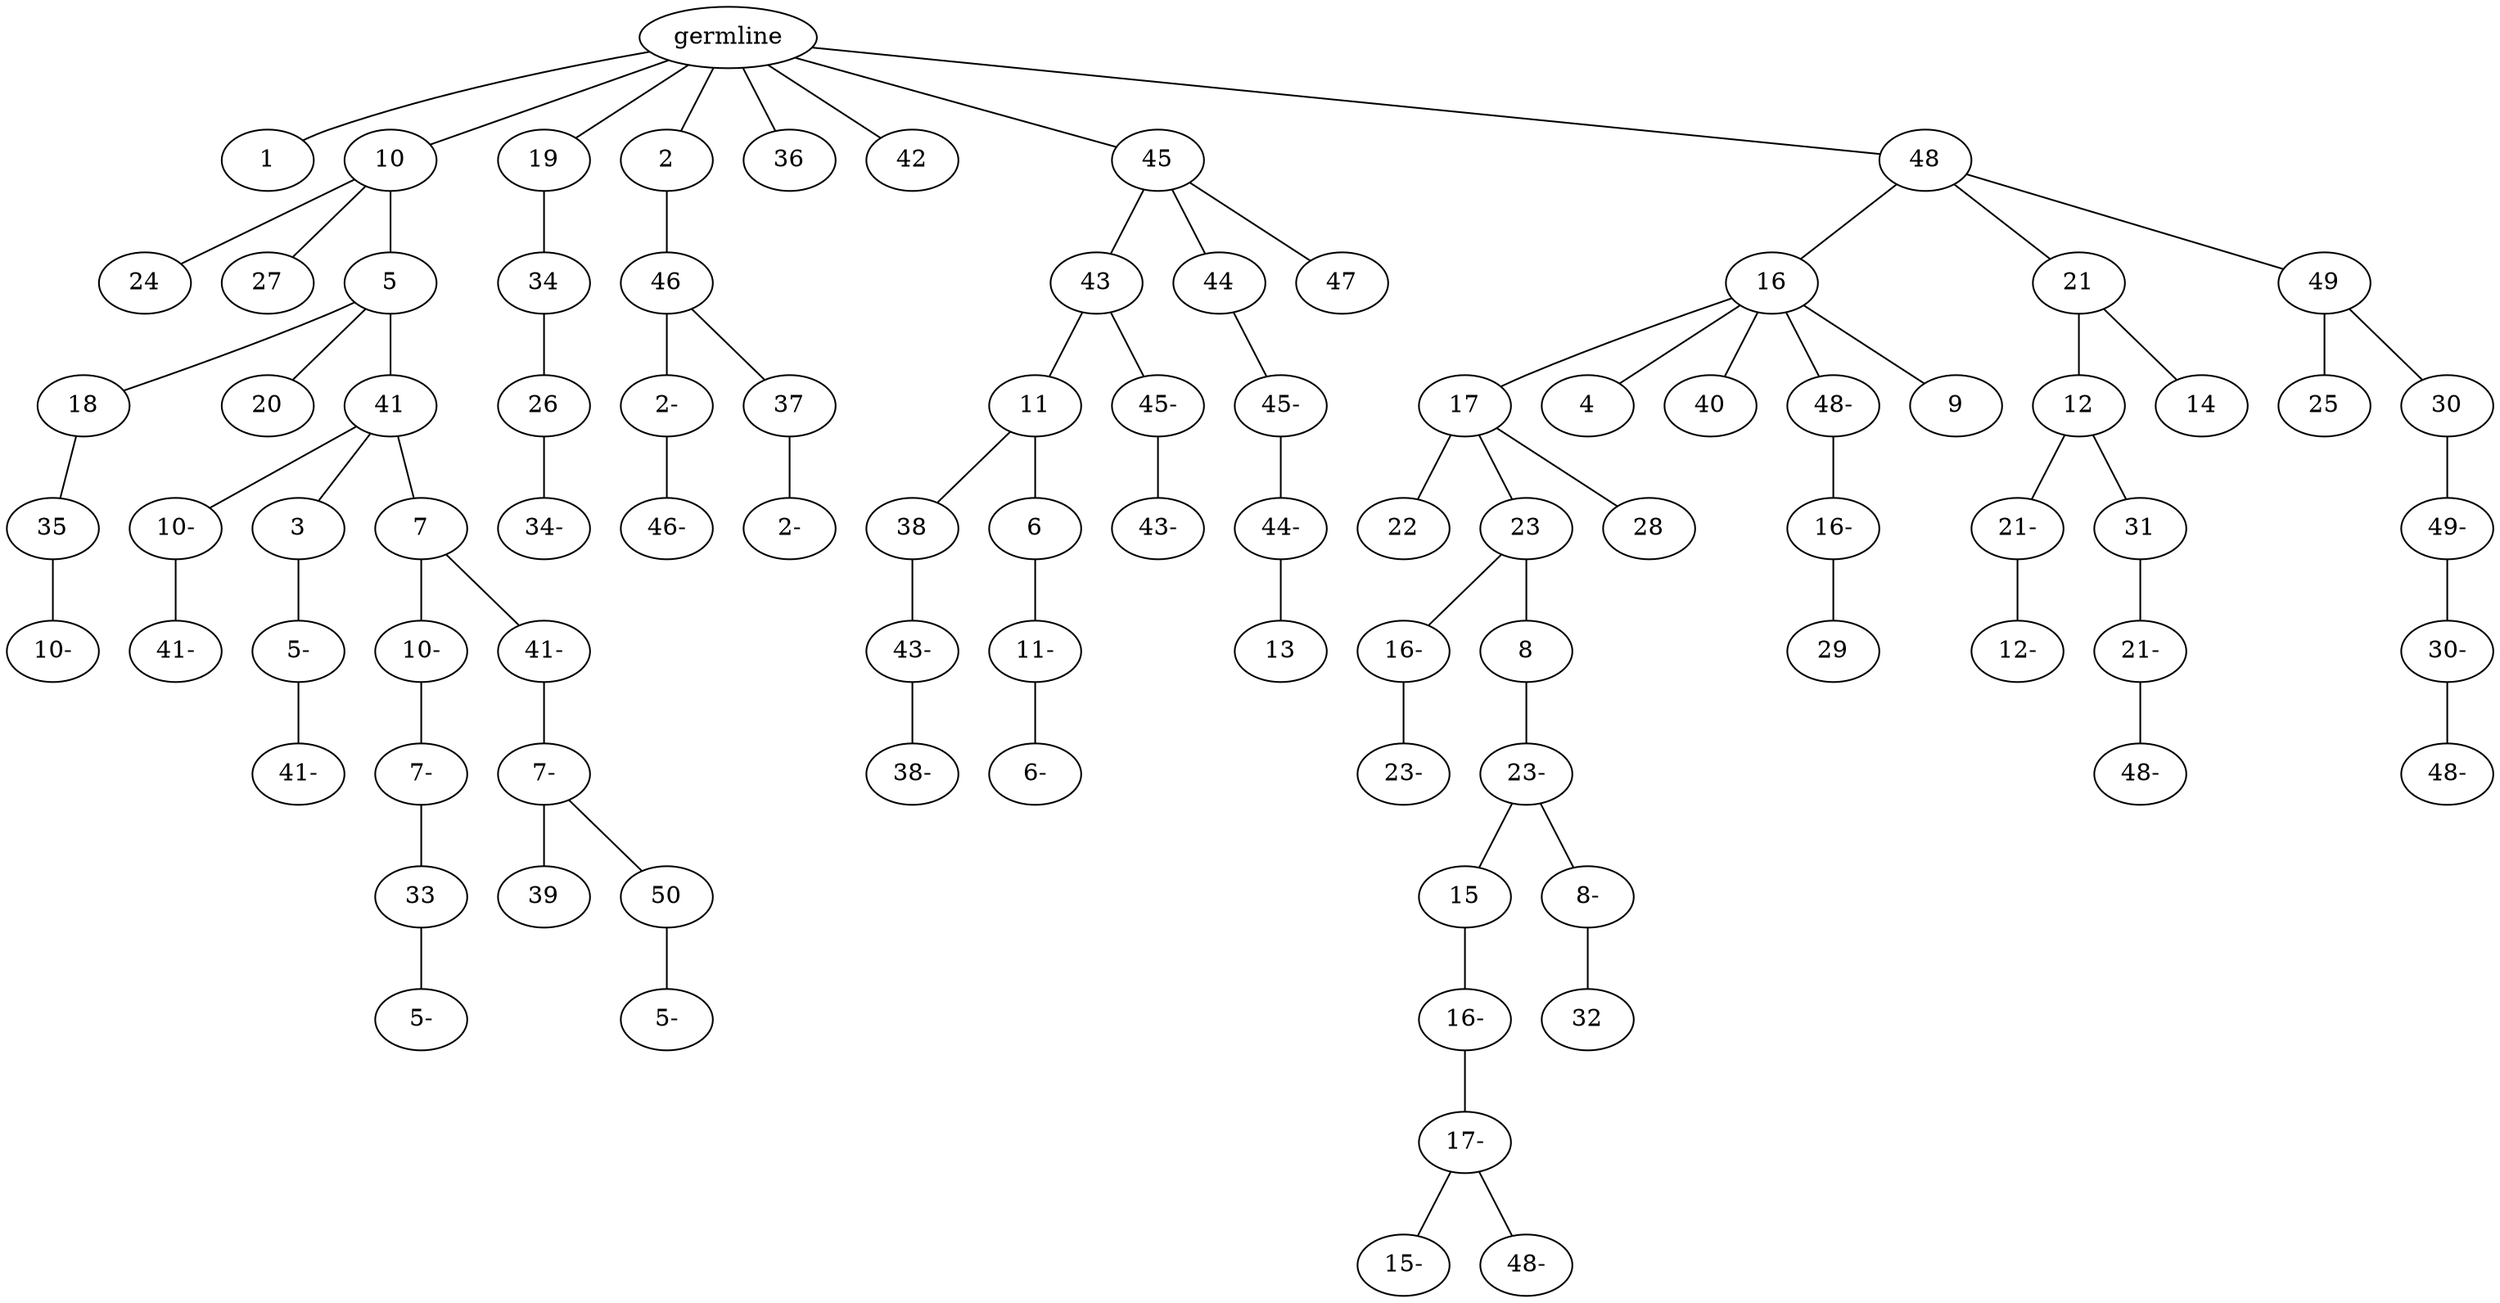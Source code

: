 graph tree {
    "139768163871568" [label="germline"];
    "139768163611936" [label="1"];
    "139768163533824" [label="10"];
    "139768163927568" [label="24"];
    "139768163803088" [label="27"];
    "139768163800304" [label="5"];
    "139768163560464" [label="18"];
    "139768163560512" [label="35"];
    "139768163557584" [label="10-"];
    "139768163558688" [label="20"];
    "139768163560608" [label="41"];
    "139768163559408" [label="10-"];
    "139768163560944" [label="41-"];
    "139768163558832" [label="3"];
    "139768163561328" [label="5-"];
    "139768163561232" [label="41-"];
    "139768163560224" [label="7"];
    "139768163559936" [label="10-"];
    "139768163559744" [label="7-"];
    "139768163558976" [label="33"];
    "139768163559504" [label="5-"];
    "139768163559168" [label="41-"];
    "139768163560896" [label="7-"];
    "139768163557440" [label="39"];
    "139768163141712" [label="50"];
    "139768163141184" [label="5-"];
    "139768164780208" [label="19"];
    "139768163799152" [label="34"];
    "139768163560128" [label="26"];
    "139768163558928" [label="34-"];
    "139768163532960" [label="2"];
    "139768163557824" [label="46"];
    "139768163559552" [label="2-"];
    "139768163140128" [label="46-"];
    "139768163560320" [label="37"];
    "139768163142816" [label="2-"];
    "139768163926368" [label="36"];
    "139768163380720" [label="42"];
    "139768163559984" [label="45"];
    "139768163142240" [label="43"];
    "139768163140176" [label="11"];
    "139768164771584" [label="38"];
    "139768163961920" [label="43-"];
    "139768163961728" [label="38-"];
    "139768164773072" [label="6"];
    "139768163962688" [label="11-"];
    "139768163961344" [label="6-"];
    "139768163141280" [label="45-"];
    "139768163961248" [label="43-"];
    "139768163139648" [label="44"];
    "139768163960768" [label="45-"];
    "139768163961488" [label="44-"];
    "139768163962208" [label="13"];
    "139768163139936" [label="47"];
    "139768163561040" [label="48"];
    "139768164770960" [label="16"];
    "139768163958896" [label="17"];
    "139768163338416" [label="22"];
    "139768163337888" [label="23"];
    "139768163338752" [label="16-"];
    "139768163337312" [label="23-"];
    "139768163339568" [label="8"];
    "139768163339136" [label="23-"];
    "139768163337984" [label="15"];
    "139768164147792" [label="16-"];
    "139768164149328" [label="17-"];
    "139768164151200" [label="15-"];
    "139768163048512" [label="48-"];
    "139768163338224" [label="8-"];
    "139768164150528" [label="32"];
    "139768164496768" [label="28"];
    "139768163962784" [label="4"];
    "139768163961200" [label="40"];
    "139768163962448" [label="48-"];
    "139768163339328" [label="16-"];
    "139768164147408" [label="29"];
    "139768163960240" [label="9"];
    "139768164497968" [label="21"];
    "139768163338560" [label="12"];
    "139768164150576" [label="21-"];
    "139768164150144" [label="12-"];
    "139768164147840" [label="31"];
    "139768163384096" [label="21-"];
    "139768163383184" [label="48-"];
    "139768163336448" [label="14"];
    "139768163962496" [label="49"];
    "139768164150960" [label="25"];
    "139768164149520" [label="30"];
    "139768163384816" [label="49-"];
    "139768163384384" [label="30-"];
    "139768163384672" [label="48-"];
    "139768163871568" -- "139768163611936";
    "139768163871568" -- "139768163533824";
    "139768163871568" -- "139768164780208";
    "139768163871568" -- "139768163532960";
    "139768163871568" -- "139768163926368";
    "139768163871568" -- "139768163380720";
    "139768163871568" -- "139768163559984";
    "139768163871568" -- "139768163561040";
    "139768163533824" -- "139768163927568";
    "139768163533824" -- "139768163803088";
    "139768163533824" -- "139768163800304";
    "139768163800304" -- "139768163560464";
    "139768163800304" -- "139768163558688";
    "139768163800304" -- "139768163560608";
    "139768163560464" -- "139768163560512";
    "139768163560512" -- "139768163557584";
    "139768163560608" -- "139768163559408";
    "139768163560608" -- "139768163558832";
    "139768163560608" -- "139768163560224";
    "139768163559408" -- "139768163560944";
    "139768163558832" -- "139768163561328";
    "139768163561328" -- "139768163561232";
    "139768163560224" -- "139768163559936";
    "139768163560224" -- "139768163559168";
    "139768163559936" -- "139768163559744";
    "139768163559744" -- "139768163558976";
    "139768163558976" -- "139768163559504";
    "139768163559168" -- "139768163560896";
    "139768163560896" -- "139768163557440";
    "139768163560896" -- "139768163141712";
    "139768163141712" -- "139768163141184";
    "139768164780208" -- "139768163799152";
    "139768163799152" -- "139768163560128";
    "139768163560128" -- "139768163558928";
    "139768163532960" -- "139768163557824";
    "139768163557824" -- "139768163559552";
    "139768163557824" -- "139768163560320";
    "139768163559552" -- "139768163140128";
    "139768163560320" -- "139768163142816";
    "139768163559984" -- "139768163142240";
    "139768163559984" -- "139768163139648";
    "139768163559984" -- "139768163139936";
    "139768163142240" -- "139768163140176";
    "139768163142240" -- "139768163141280";
    "139768163140176" -- "139768164771584";
    "139768163140176" -- "139768164773072";
    "139768164771584" -- "139768163961920";
    "139768163961920" -- "139768163961728";
    "139768164773072" -- "139768163962688";
    "139768163962688" -- "139768163961344";
    "139768163141280" -- "139768163961248";
    "139768163139648" -- "139768163960768";
    "139768163960768" -- "139768163961488";
    "139768163961488" -- "139768163962208";
    "139768163561040" -- "139768164770960";
    "139768163561040" -- "139768164497968";
    "139768163561040" -- "139768163962496";
    "139768164770960" -- "139768163958896";
    "139768164770960" -- "139768163962784";
    "139768164770960" -- "139768163961200";
    "139768164770960" -- "139768163962448";
    "139768164770960" -- "139768163960240";
    "139768163958896" -- "139768163338416";
    "139768163958896" -- "139768163337888";
    "139768163958896" -- "139768164496768";
    "139768163337888" -- "139768163338752";
    "139768163337888" -- "139768163339568";
    "139768163338752" -- "139768163337312";
    "139768163339568" -- "139768163339136";
    "139768163339136" -- "139768163337984";
    "139768163339136" -- "139768163338224";
    "139768163337984" -- "139768164147792";
    "139768164147792" -- "139768164149328";
    "139768164149328" -- "139768164151200";
    "139768164149328" -- "139768163048512";
    "139768163338224" -- "139768164150528";
    "139768163962448" -- "139768163339328";
    "139768163339328" -- "139768164147408";
    "139768164497968" -- "139768163338560";
    "139768164497968" -- "139768163336448";
    "139768163338560" -- "139768164150576";
    "139768163338560" -- "139768164147840";
    "139768164150576" -- "139768164150144";
    "139768164147840" -- "139768163384096";
    "139768163384096" -- "139768163383184";
    "139768163962496" -- "139768164150960";
    "139768163962496" -- "139768164149520";
    "139768164149520" -- "139768163384816";
    "139768163384816" -- "139768163384384";
    "139768163384384" -- "139768163384672";
}
